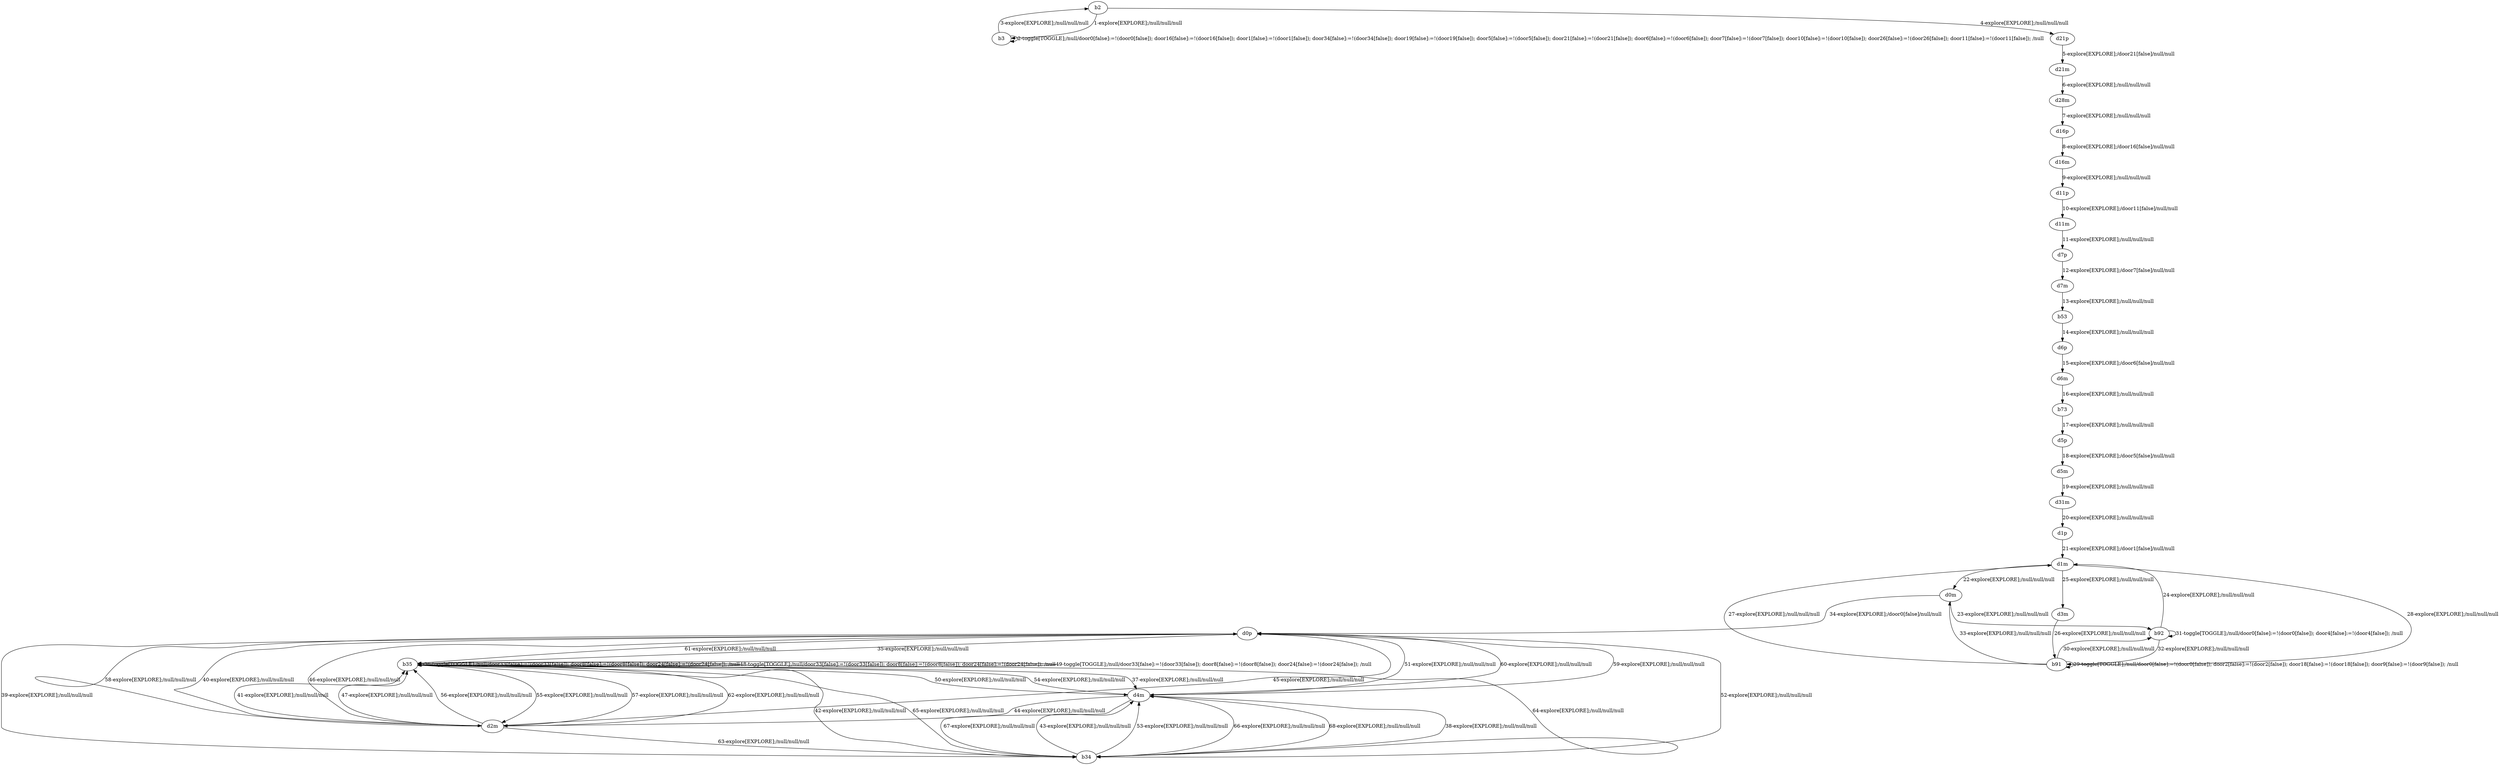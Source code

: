# Total number of goals covered by this test: 1
# d1m --> d3m

digraph g {
"b2" -> "b3" [label = "1-explore[EXPLORE];/null/null/null"];
"b3" -> "b3" [label = "2-toggle[TOGGLE];/null/door0[false]:=!(door0[false]); door16[false]:=!(door16[false]); door1[false]:=!(door1[false]); door34[false]:=!(door34[false]); door19[false]:=!(door19[false]); door5[false]:=!(door5[false]); door21[false]:=!(door21[false]); door6[false]:=!(door6[false]); door7[false]:=!(door7[false]); door10[false]:=!(door10[false]); door26[false]:=!(door26[false]); door11[false]:=!(door11[false]); /null"];
"b3" -> "b2" [label = "3-explore[EXPLORE];/null/null/null"];
"b2" -> "d21p" [label = "4-explore[EXPLORE];/null/null/null"];
"d21p" -> "d21m" [label = "5-explore[EXPLORE];/door21[false]/null/null"];
"d21m" -> "d28m" [label = "6-explore[EXPLORE];/null/null/null"];
"d28m" -> "d16p" [label = "7-explore[EXPLORE];/null/null/null"];
"d16p" -> "d16m" [label = "8-explore[EXPLORE];/door16[false]/null/null"];
"d16m" -> "d11p" [label = "9-explore[EXPLORE];/null/null/null"];
"d11p" -> "d11m" [label = "10-explore[EXPLORE];/door11[false]/null/null"];
"d11m" -> "d7p" [label = "11-explore[EXPLORE];/null/null/null"];
"d7p" -> "d7m" [label = "12-explore[EXPLORE];/door7[false]/null/null"];
"d7m" -> "b53" [label = "13-explore[EXPLORE];/null/null/null"];
"b53" -> "d6p" [label = "14-explore[EXPLORE];/null/null/null"];
"d6p" -> "d6m" [label = "15-explore[EXPLORE];/door6[false]/null/null"];
"d6m" -> "b73" [label = "16-explore[EXPLORE];/null/null/null"];
"b73" -> "d5p" [label = "17-explore[EXPLORE];/null/null/null"];
"d5p" -> "d5m" [label = "18-explore[EXPLORE];/door5[false]/null/null"];
"d5m" -> "d31m" [label = "19-explore[EXPLORE];/null/null/null"];
"d31m" -> "d1p" [label = "20-explore[EXPLORE];/null/null/null"];
"d1p" -> "d1m" [label = "21-explore[EXPLORE];/door1[false]/null/null"];
"d1m" -> "d0m" [label = "22-explore[EXPLORE];/null/null/null"];
"d0m" -> "b92" [label = "23-explore[EXPLORE];/null/null/null"];
"b92" -> "d1m" [label = "24-explore[EXPLORE];/null/null/null"];
"d1m" -> "d3m" [label = "25-explore[EXPLORE];/null/null/null"];
"d3m" -> "b91" [label = "26-explore[EXPLORE];/null/null/null"];
"b91" -> "d1m" [label = "27-explore[EXPLORE];/null/null/null"];
"d1m" -> "b91" [label = "28-explore[EXPLORE];/null/null/null"];
"b91" -> "b91" [label = "29-toggle[TOGGLE];/null/door0[false]:=!(door0[false]); door2[false]:=!(door2[false]); door18[false]:=!(door18[false]); door9[false]:=!(door9[false]); /null"];
"b91" -> "b92" [label = "30-explore[EXPLORE];/null/null/null"];
"b92" -> "b92" [label = "31-toggle[TOGGLE];/null/door0[false]:=!(door0[false]); door4[false]:=!(door4[false]); /null"];
"b92" -> "b91" [label = "32-explore[EXPLORE];/null/null/null"];
"b91" -> "d0m" [label = "33-explore[EXPLORE];/null/null/null"];
"d0m" -> "d0p" [label = "34-explore[EXPLORE];/door0[false]/null/null"];
"d0p" -> "b35" [label = "35-explore[EXPLORE];/null/null/null"];
"b35" -> "b35" [label = "36-toggle[TOGGLE];/null/door33[false]:=!(door33[false]); door8[false]:=!(door8[false]); door24[false]:=!(door24[false]); /null"];
"b35" -> "d4m" [label = "37-explore[EXPLORE];/null/null/null"];
"d4m" -> "b34" [label = "38-explore[EXPLORE];/null/null/null"];
"b34" -> "d0p" [label = "39-explore[EXPLORE];/null/null/null"];
"d0p" -> "d2m" [label = "40-explore[EXPLORE];/null/null/null"];
"d2m" -> "b35" [label = "41-explore[EXPLORE];/null/null/null"];
"b35" -> "b34" [label = "42-explore[EXPLORE];/null/null/null"];
"b34" -> "d4m" [label = "43-explore[EXPLORE];/null/null/null"];
"d4m" -> "d2m" [label = "44-explore[EXPLORE];/null/null/null"];
"d2m" -> "d0p" [label = "45-explore[EXPLORE];/null/null/null"];
"d0p" -> "d2m" [label = "46-explore[EXPLORE];/null/null/null"];
"d2m" -> "b35" [label = "47-explore[EXPLORE];/null/null/null"];
"b35" -> "b35" [label = "48-toggle[TOGGLE];/null/door33[false]:=!(door33[false]); door8[false]:=!(door8[false]); door24[false]:=!(door24[false]); /null"];
"b35" -> "b35" [label = "49-toggle[TOGGLE];/null/door33[false]:=!(door33[false]); door8[false]:=!(door8[false]); door24[false]:=!(door24[false]); /null"];
"b35" -> "d4m" [label = "50-explore[EXPLORE];/null/null/null"];
"d4m" -> "d0p" [label = "51-explore[EXPLORE];/null/null/null"];
"d0p" -> "b34" [label = "52-explore[EXPLORE];/null/null/null"];
"b34" -> "d4m" [label = "53-explore[EXPLORE];/null/null/null"];
"d4m" -> "b35" [label = "54-explore[EXPLORE];/null/null/null"];
"b35" -> "d2m" [label = "55-explore[EXPLORE];/null/null/null"];
"d2m" -> "b35" [label = "56-explore[EXPLORE];/null/null/null"];
"b35" -> "d2m" [label = "57-explore[EXPLORE];/null/null/null"];
"d2m" -> "d0p" [label = "58-explore[EXPLORE];/null/null/null"];
"d0p" -> "d4m" [label = "59-explore[EXPLORE];/null/null/null"];
"d4m" -> "d0p" [label = "60-explore[EXPLORE];/null/null/null"];
"d0p" -> "b35" [label = "61-explore[EXPLORE];/null/null/null"];
"b35" -> "d2m" [label = "62-explore[EXPLORE];/null/null/null"];
"d2m" -> "b34" [label = "63-explore[EXPLORE];/null/null/null"];
"b34" -> "b35" [label = "64-explore[EXPLORE];/null/null/null"];
"b35" -> "b34" [label = "65-explore[EXPLORE];/null/null/null"];
"b34" -> "d4m" [label = "66-explore[EXPLORE];/null/null/null"];
"d4m" -> "b34" [label = "67-explore[EXPLORE];/null/null/null"];
"b34" -> "d4m" [label = "68-explore[EXPLORE];/null/null/null"];
}